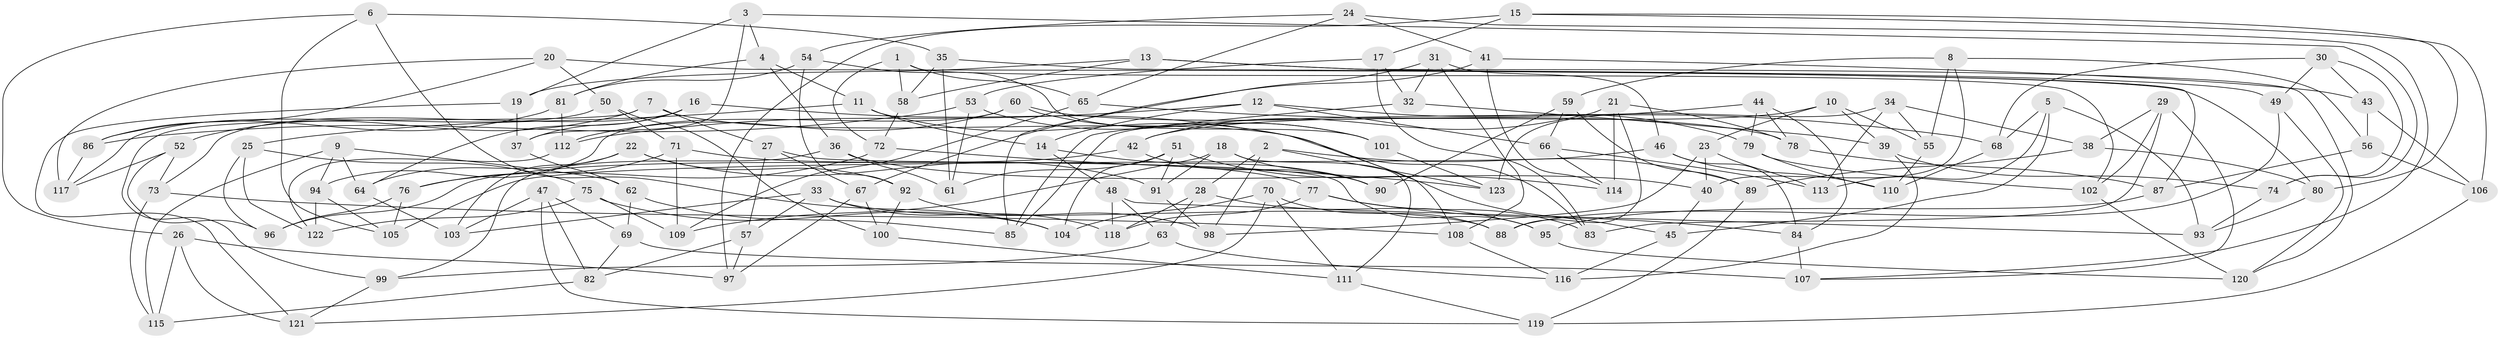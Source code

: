 // Generated by graph-tools (version 1.1) at 2025/50/03/09/25 03:50:51]
// undirected, 123 vertices, 246 edges
graph export_dot {
graph [start="1"]
  node [color=gray90,style=filled];
  1;
  2;
  3;
  4;
  5;
  6;
  7;
  8;
  9;
  10;
  11;
  12;
  13;
  14;
  15;
  16;
  17;
  18;
  19;
  20;
  21;
  22;
  23;
  24;
  25;
  26;
  27;
  28;
  29;
  30;
  31;
  32;
  33;
  34;
  35;
  36;
  37;
  38;
  39;
  40;
  41;
  42;
  43;
  44;
  45;
  46;
  47;
  48;
  49;
  50;
  51;
  52;
  53;
  54;
  55;
  56;
  57;
  58;
  59;
  60;
  61;
  62;
  63;
  64;
  65;
  66;
  67;
  68;
  69;
  70;
  71;
  72;
  73;
  74;
  75;
  76;
  77;
  78;
  79;
  80;
  81;
  82;
  83;
  84;
  85;
  86;
  87;
  88;
  89;
  90;
  91;
  92;
  93;
  94;
  95;
  96;
  97;
  98;
  99;
  100;
  101;
  102;
  103;
  104;
  105;
  106;
  107;
  108;
  109;
  110;
  111;
  112;
  113;
  114;
  115;
  116;
  117;
  118;
  119;
  120;
  121;
  122;
  123;
  1 -- 102;
  1 -- 72;
  1 -- 58;
  1 -- 65;
  2 -- 28;
  2 -- 123;
  2 -- 98;
  2 -- 89;
  3 -- 19;
  3 -- 37;
  3 -- 4;
  3 -- 74;
  4 -- 81;
  4 -- 36;
  4 -- 11;
  5 -- 68;
  5 -- 93;
  5 -- 113;
  5 -- 45;
  6 -- 35;
  6 -- 104;
  6 -- 105;
  6 -- 26;
  7 -- 27;
  7 -- 52;
  7 -- 99;
  7 -- 45;
  8 -- 56;
  8 -- 40;
  8 -- 59;
  8 -- 55;
  9 -- 62;
  9 -- 94;
  9 -- 64;
  9 -- 115;
  10 -- 42;
  10 -- 23;
  10 -- 55;
  10 -- 39;
  11 -- 14;
  11 -- 108;
  11 -- 25;
  12 -- 66;
  12 -- 79;
  12 -- 112;
  12 -- 14;
  13 -- 49;
  13 -- 58;
  13 -- 19;
  13 -- 120;
  14 -- 90;
  14 -- 48;
  15 -- 80;
  15 -- 97;
  15 -- 17;
  15 -- 106;
  16 -- 73;
  16 -- 83;
  16 -- 64;
  16 -- 37;
  17 -- 32;
  17 -- 83;
  17 -- 53;
  18 -- 111;
  18 -- 109;
  18 -- 91;
  18 -- 90;
  19 -- 121;
  19 -- 37;
  20 -- 80;
  20 -- 117;
  20 -- 50;
  20 -- 86;
  21 -- 42;
  21 -- 78;
  21 -- 114;
  21 -- 88;
  22 -- 91;
  22 -- 103;
  22 -- 64;
  22 -- 92;
  23 -- 40;
  23 -- 113;
  23 -- 98;
  24 -- 41;
  24 -- 65;
  24 -- 107;
  24 -- 54;
  25 -- 75;
  25 -- 96;
  25 -- 122;
  26 -- 97;
  26 -- 115;
  26 -- 121;
  27 -- 57;
  27 -- 95;
  27 -- 67;
  28 -- 63;
  28 -- 95;
  28 -- 118;
  29 -- 38;
  29 -- 102;
  29 -- 107;
  29 -- 83;
  30 -- 74;
  30 -- 49;
  30 -- 68;
  30 -- 43;
  31 -- 32;
  31 -- 108;
  31 -- 85;
  31 -- 46;
  32 -- 39;
  32 -- 85;
  33 -- 88;
  33 -- 103;
  33 -- 57;
  33 -- 118;
  34 -- 38;
  34 -- 55;
  34 -- 123;
  34 -- 113;
  35 -- 61;
  35 -- 87;
  35 -- 58;
  36 -- 99;
  36 -- 40;
  36 -- 61;
  37 -- 62;
  38 -- 89;
  38 -- 80;
  39 -- 116;
  39 -- 74;
  40 -- 45;
  41 -- 43;
  41 -- 114;
  41 -- 67;
  42 -- 90;
  42 -- 96;
  43 -- 106;
  43 -- 56;
  44 -- 79;
  44 -- 85;
  44 -- 84;
  44 -- 78;
  45 -- 116;
  46 -- 110;
  46 -- 105;
  46 -- 84;
  47 -- 103;
  47 -- 69;
  47 -- 82;
  47 -- 119;
  48 -- 93;
  48 -- 118;
  48 -- 63;
  49 -- 120;
  49 -- 88;
  50 -- 117;
  50 -- 71;
  50 -- 100;
  51 -- 114;
  51 -- 104;
  51 -- 61;
  51 -- 91;
  52 -- 96;
  52 -- 73;
  52 -- 117;
  53 -- 101;
  53 -- 86;
  53 -- 61;
  54 -- 81;
  54 -- 92;
  54 -- 101;
  55 -- 110;
  56 -- 106;
  56 -- 87;
  57 -- 97;
  57 -- 82;
  58 -- 72;
  59 -- 66;
  59 -- 89;
  59 -- 90;
  60 -- 112;
  60 -- 94;
  60 -- 101;
  60 -- 78;
  62 -- 69;
  62 -- 85;
  63 -- 99;
  63 -- 116;
  64 -- 103;
  65 -- 68;
  65 -- 109;
  66 -- 114;
  66 -- 113;
  67 -- 97;
  67 -- 100;
  68 -- 110;
  69 -- 107;
  69 -- 82;
  70 -- 104;
  70 -- 121;
  70 -- 111;
  70 -- 88;
  71 -- 76;
  71 -- 109;
  71 -- 77;
  72 -- 76;
  72 -- 123;
  73 -- 115;
  73 -- 108;
  74 -- 93;
  75 -- 122;
  75 -- 104;
  75 -- 109;
  76 -- 105;
  76 -- 96;
  77 -- 118;
  77 -- 83;
  77 -- 84;
  78 -- 87;
  79 -- 102;
  79 -- 110;
  80 -- 93;
  81 -- 86;
  81 -- 112;
  82 -- 115;
  84 -- 107;
  86 -- 117;
  87 -- 95;
  89 -- 119;
  91 -- 98;
  92 -- 98;
  92 -- 100;
  94 -- 105;
  94 -- 122;
  95 -- 120;
  99 -- 121;
  100 -- 111;
  101 -- 123;
  102 -- 120;
  106 -- 119;
  108 -- 116;
  111 -- 119;
  112 -- 122;
}
